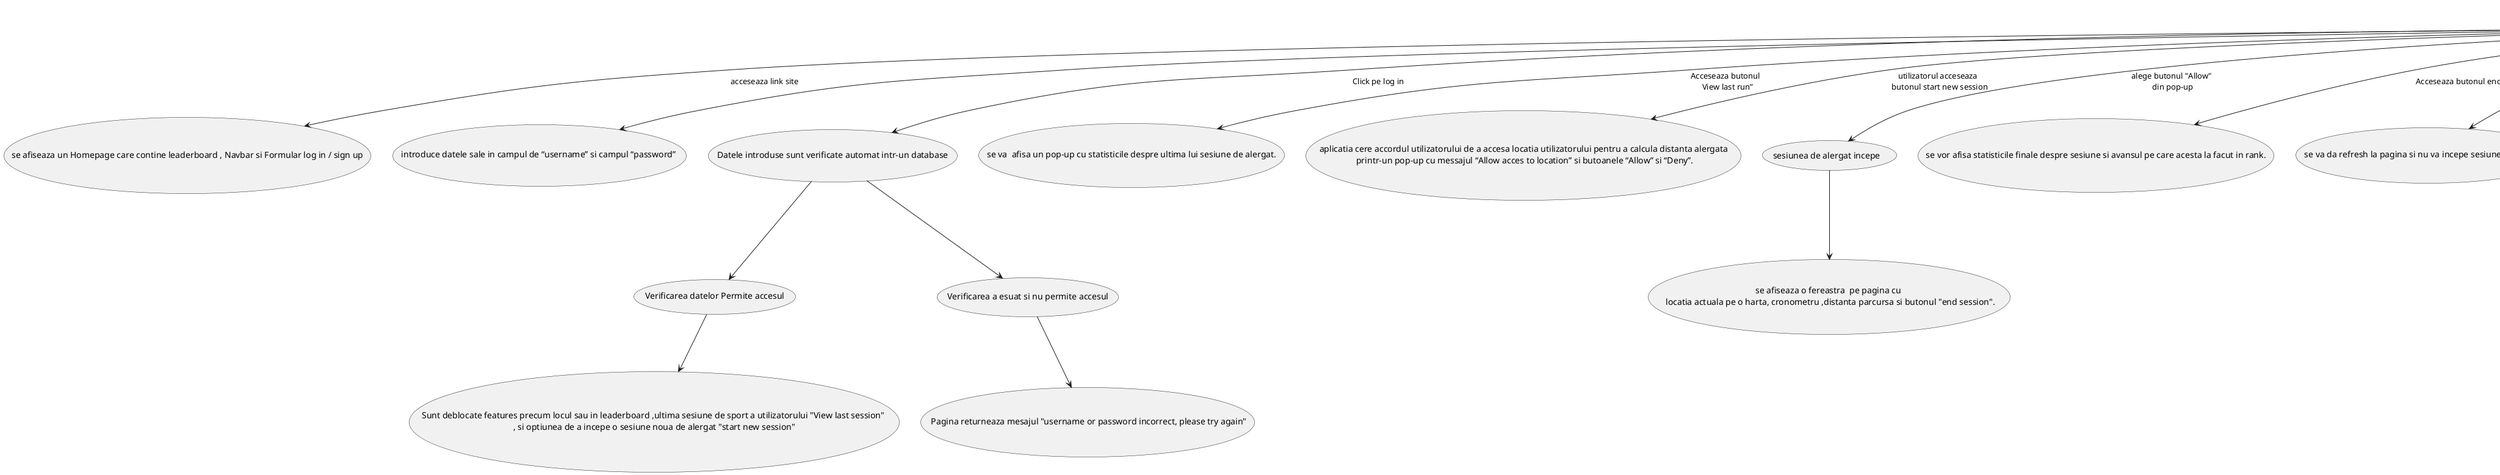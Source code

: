 @startuml

'actor Navbar'
actor Utilizator

Utilizator-->  (se afiseaza un Homepage care contine leaderboard , Navbar si Formular log in / sign up) :acceseaza link site

 Utilizator --> (introduce datele sale in campul de “username” si campul “password” )
 Utilizator  --> (Datele introduse sunt verificate automat intr-un database) :Click pe log in
 (Datele introduse sunt verificate automat intr-un database) --> (Verificarea datelor Permite accesul)
  (Datele introduse sunt verificate automat intr-un database) --> (Verificarea a esuat si nu permite accesul)
(Verificarea datelor Permite accesul) --> (Sunt deblocate features precum locul sau in leaderboard ,ultima sesiune de sport a utilizatorului "View last session" \n, si optiunea de a incepe o sesiune noua de alergat "start new session")
 (Verificarea a esuat si nu permite accesul) --> ( Pagina returneaza mesajul "username or password incorrect, please try again")


Utilizator --> (se va  afisa un pop-up cu statisticile despre ultima lui sesiune de alergat.) : Acceseaza butonul \n View last run”
Utilizator --> (aplicatia cere accordul utilizatorului de a accesa locatia utilizatorului pentru a calcula distanta alergata\n printr-un pop-up cu messajul “Allow acces to location” si butoanele “Allow” si “Deny”.) : utilizatorul acceseaza \n butonul start new session
Utilizator --> (sesiunea de alergat incepe ) : alege butonul "Allow"\n din pop-up
(sesiunea de alergat incepe ) --> (se afiseaza o fereastra  pe pagina cu \n locatia actuala pe o harta, cronometru ,distanta parcursa si butonul "end session".)

Utilizator --> (se vor afisa statisticile finale despre sesiune si avansul pe care acesta la facut in rank.) : Acceseaza butonul end session

Utilizator --> (se va da refresh la pagina si nu va incepe sesiunea de alergat.) : utilizatorul alege butonul Deny

Utilizator --> (Se afiseaza  homepage) : Acceseaza butonul home

Utilizator-->(Se  afiseaza o pagina cu toate sesiunile utilizatorului de sport de pe contul logat \n care are optiunea de a filtra datele in legatura cu sesiunile de sport): Acceseaza buttonul My runs

Utilizator --> (se afiseaza pagina “Profile” care contine un tabel cu date ale contului utilizatorului \n precum numele de utilizator , emailul si data in care contul a fost creat) :  acceseaza buttonul “Profile” din navbar

Utilizator --> (afiseaza o pagina cu butoanele reset password, change username ) :  acceseaza buttonul security

Utilizator --> (se va afisa un formular ce contine campurile \n Old password, new password , repeat new password, si butonul submit):acceseaza butonul reset password

Utilizator --> ( O verificare automata a campului old password va avea loc) :butonul submit este accesat

( O verificare automata a campului old password va avea loc) --> (parola noua va fi setata) :datele coincid cu parola veche \n a utilizatorului din baza de date

Utilizator --> (schimbarea parolei esueaza si returneaza mesajul “Password change failed, please try again”) : old password nu coincide cu parola veche din baza de date

Utilizator --> (se va afisa un formular ce contine campurile \n Old username, new username, repeat new username, si butonul submit) :  acceseaza butonul Change username

Utilizator --> (O verificare automata a campului old username va avea loc) : butonul submit este accesat

(O verificare automata a campului old username va avea loc) --> (usernameul nou va fi setat) : daca datele coincid cu usernameul vechi \n al utilizatorului din baza de date

Utilizator --> (schimbarea acestuia esueaza si returneaza mesajul “Username change failed, please try again”) : old username nu coincide cu usernameul din baza de date
@enduml
